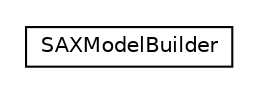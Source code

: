 #!/usr/local/bin/dot
#
# Class diagram 
# Generated by UMLGraph version 5.1 (http://www.umlgraph.org/)
#

digraph G {
	edge [fontname="Helvetica",fontsize=10,labelfontname="Helvetica",labelfontsize=10];
	node [fontname="Helvetica",fontsize=10,shape=plaintext];
	nodesep=0.25;
	ranksep=0.5;
	// uk.gov.nationalarchives.droid.xmlReader.SAXModelBuilder
	c459 [label=<<table title="uk.gov.nationalarchives.droid.xmlReader.SAXModelBuilder" border="0" cellborder="1" cellspacing="0" cellpadding="2" port="p" href="./SAXModelBuilder.html">
		<tr><td><table border="0" cellspacing="0" cellpadding="1">
<tr><td align="center" balign="center"> SAXModelBuilder </td></tr>
		</table></td></tr>
		</table>>, fontname="Helvetica", fontcolor="black", fontsize=10.0];
}

